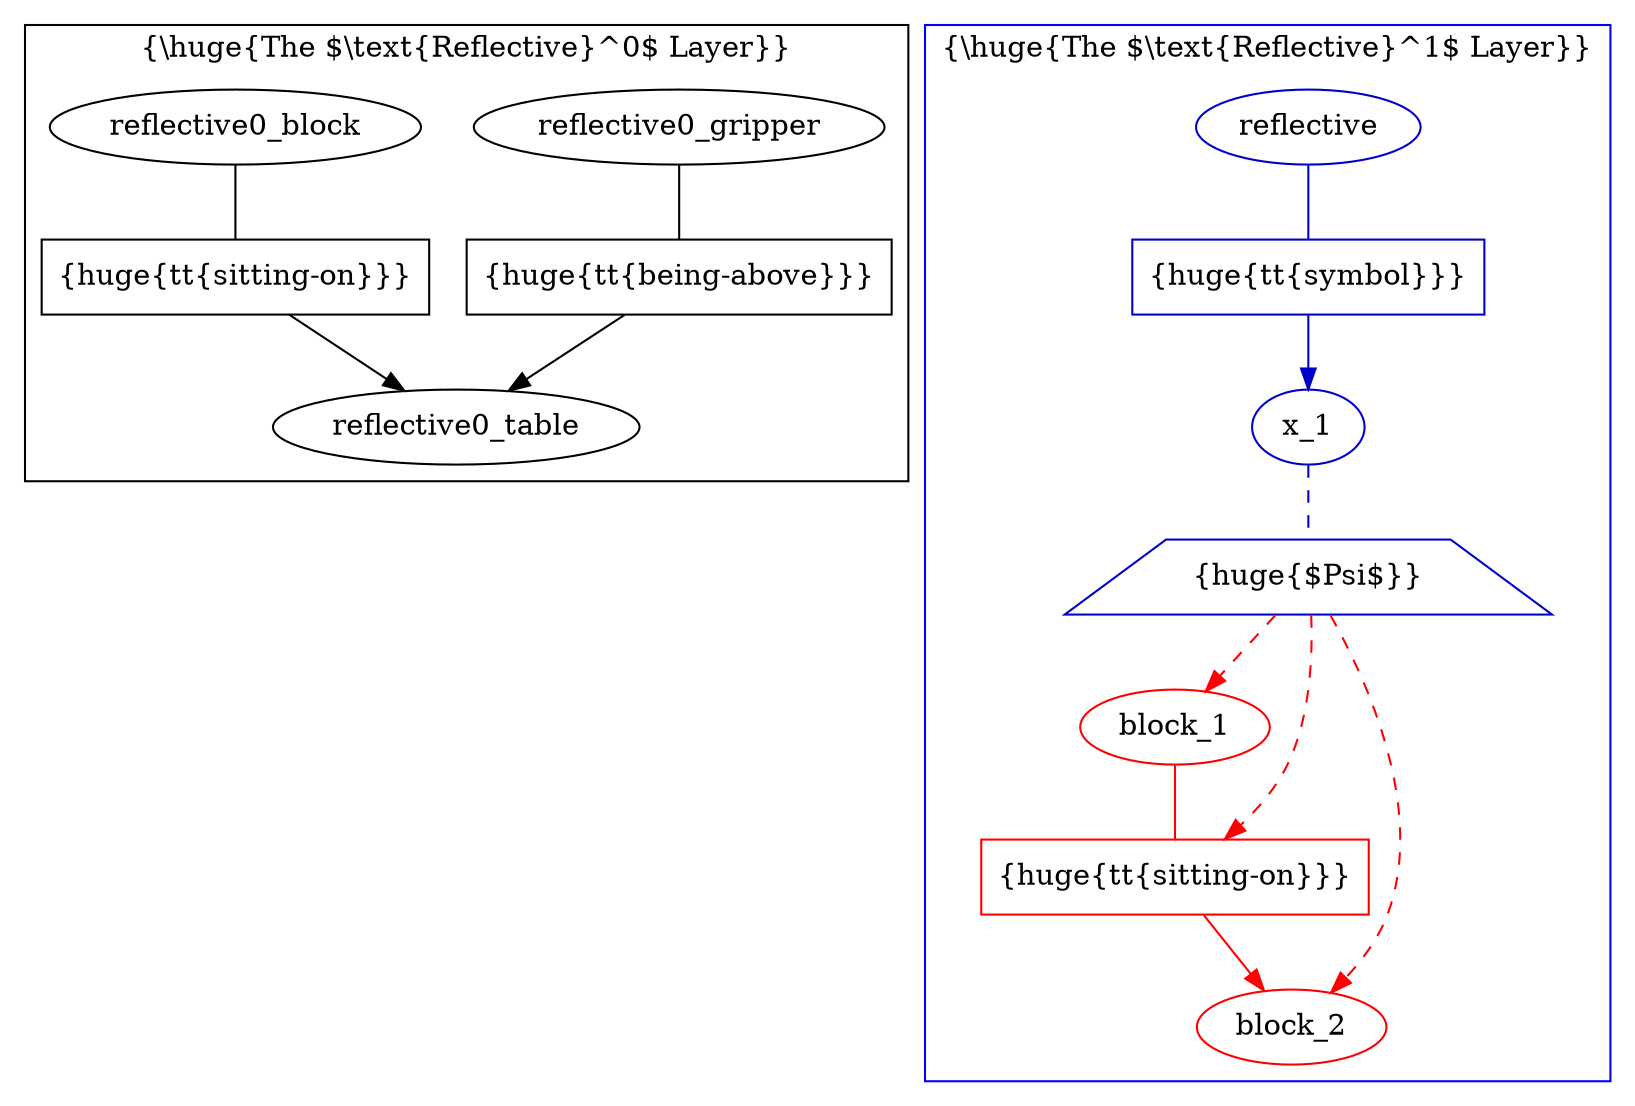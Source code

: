 digraph G {

  subgraph cluster_0 {
    label = "{\\huge{The $\\text{Reflective}^0$ Layer}}";
    color=black;
    
    // physical
    node [fillcolor = white, color = "#000000", style = filled];
    edge [color = "#000000"];
    
    reflective0_gripper [texlbl = "{\huge{\tt{Gripper}}}"];
    reflective0_block   [texlbl = "{\huge{\tt{Block}}}"];
    reflective0_table   [texlbl = "{\huge{\tt{Table}}}"];
    
    reflective0_gripper_being_above_reflective0_table [shape=box,label="{\huge{\tt{being-above}}}"];
    reflective0_gripper -> reflective0_gripper_being_above_reflective0_table [arrowhead=none];
    reflective0_gripper_being_above_reflective0_table -> reflective0_table [style="-triangle 45"];
    
    reflective0_block_sitting_on_reflective0_table [shape=box,style=filled,label="{\huge{\tt{sitting-on}}}"];
    reflective0_block -> reflective0_block_sitting_on_reflective0_table [arrowhead=none];
    reflective0_block_sitting_on_reflective0_table -> reflective0_table [style="-triangle 45"];
    
  }
  
  subgraph cluster_1 {
    label = "{\\huge{The $\\text{Reflective}^1$ Layer}}";
    color=blue
    
    // reflective
    node [fillcolor = white, color = "#0000CC", style = filled];
    edge [color = "#0000CC"];
    
    block_1 [texlbl = "{\huge{\tt{Block}}}",color=red];
    block_2 [texlbl = "{\huge{\tt{Block}}}",color=red];
    
    block_1_sitting_on_block_2 [shape=box,style=filled,label="{\huge{\tt{sitting-on}}}",color=red];
    block_1 -> block_1_sitting_on_block_2 [arrowhead=none,color=red];
    block_1_sitting_on_block_2 -> block_2 [style="-triangle 45",color=red];
    
    reflective [texlbl = "{\huge{\tt{Reflective}}}"];
    
    // x_1^*
    
    x_1 [texlbl = "{\huge{\tt{Symbol*}}}"];
    x_1_reflecting [shape=trapezium,style=filled,label="{\huge{$\Psi$}}",nodesep="0.02",margin="0.11,0.055"];
    x_1 -> x_1_reflecting [style=dashed,arrowhead=none];
    x_1_reflecting -> block_1 [style="-triangle 45,dashed", color=red];
    x_1_reflecting -> block_2 [style="-triangle 45,dashed", color=red];
    x_1_reflecting -> block_1_sitting_on_block_2 [style="-triangle 45,dashed", color=red];
    
    reflective_symbol_x_1 [shape=box,label="{\huge{\tt{symbol}}}"];
    reflective -> reflective_symbol_x_1 [arrowhead=none];
    reflective_symbol_x_1 -> x_1 [style="-triangle 45"];
    
  }
}
